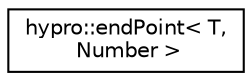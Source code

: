 digraph "Graphical Class Hierarchy"
{
  edge [fontname="Helvetica",fontsize="10",labelfontname="Helvetica",labelfontsize="10"];
  node [fontname="Helvetica",fontsize="10",shape=record];
  rankdir="LR";
  Node1 [label="hypro::endPoint\< T,\l Number \>",height=0.2,width=0.4,color="black", fillcolor="white", style="filled",URL="$structhypro_1_1endPoint.html"];
}
